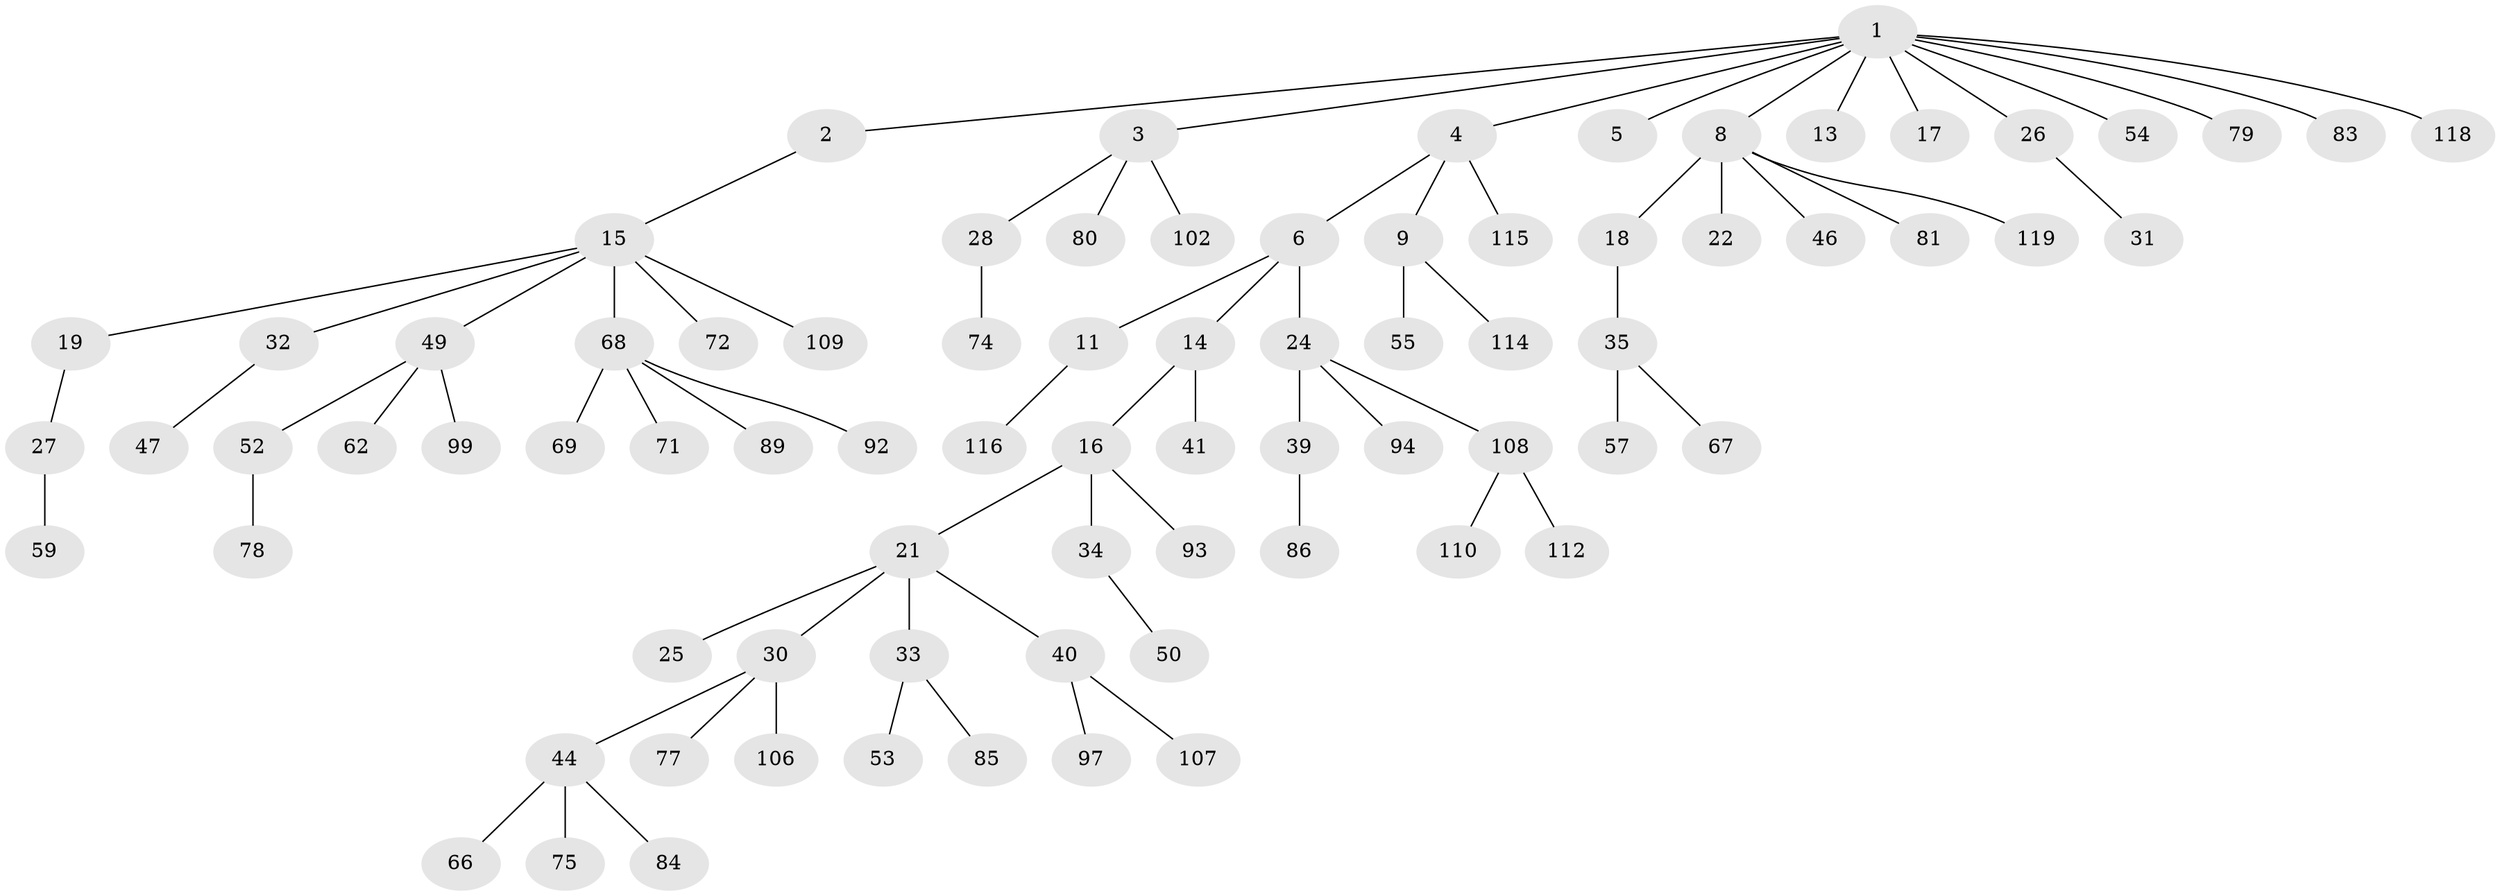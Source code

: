 // original degree distribution, {10: 0.008403361344537815, 2: 0.24369747899159663, 4: 0.07563025210084033, 1: 0.5126050420168067, 5: 0.04201680672268908, 3: 0.1092436974789916, 7: 0.008403361344537815}
// Generated by graph-tools (version 1.1) at 2025/42/03/06/25 10:42:03]
// undirected, 79 vertices, 78 edges
graph export_dot {
graph [start="1"]
  node [color=gray90,style=filled];
  1 [super="+7"];
  2;
  3 [super="+20"];
  4 [super="+95"];
  5;
  6 [super="+12"];
  8 [super="+10"];
  9;
  11 [super="+23"];
  13;
  14;
  15 [super="+29"];
  16 [super="+58"];
  17;
  18 [super="+38"];
  19 [super="+103"];
  21;
  22 [super="+36"];
  24 [super="+96"];
  25 [super="+100"];
  26 [super="+43"];
  27 [super="+64"];
  28;
  30 [super="+104"];
  31 [super="+61"];
  32 [super="+56"];
  33 [super="+65"];
  34;
  35 [super="+37"];
  39 [super="+45"];
  40 [super="+42"];
  41 [super="+48"];
  44 [super="+51"];
  46 [super="+63"];
  47 [super="+60"];
  49 [super="+91"];
  50;
  52 [super="+98"];
  53 [super="+73"];
  54;
  55 [super="+82"];
  57 [super="+105"];
  59 [super="+70"];
  62;
  66;
  67;
  68 [super="+87"];
  69 [super="+76"];
  71;
  72;
  74 [super="+101"];
  75 [super="+90"];
  77;
  78;
  79 [super="+117"];
  80;
  81;
  83;
  84;
  85 [super="+88"];
  86;
  89;
  92;
  93;
  94;
  97;
  99;
  102 [super="+111"];
  106;
  107;
  108 [super="+113"];
  109;
  110;
  112;
  114;
  115;
  116;
  118;
  119;
  1 -- 2;
  1 -- 3;
  1 -- 4;
  1 -- 5;
  1 -- 8;
  1 -- 17;
  1 -- 79;
  1 -- 83;
  1 -- 118;
  1 -- 26;
  1 -- 13;
  1 -- 54;
  2 -- 15;
  3 -- 28;
  3 -- 80;
  3 -- 102;
  4 -- 6;
  4 -- 9;
  4 -- 115;
  6 -- 11;
  6 -- 14;
  6 -- 24;
  8 -- 81;
  8 -- 18;
  8 -- 22;
  8 -- 119;
  8 -- 46;
  9 -- 55;
  9 -- 114;
  11 -- 116;
  14 -- 16;
  14 -- 41;
  15 -- 19;
  15 -- 32;
  15 -- 49;
  15 -- 68;
  15 -- 109;
  15 -- 72;
  16 -- 21;
  16 -- 34;
  16 -- 93;
  18 -- 35;
  19 -- 27;
  21 -- 25;
  21 -- 30;
  21 -- 33;
  21 -- 40;
  24 -- 39;
  24 -- 94;
  24 -- 108;
  26 -- 31;
  27 -- 59;
  28 -- 74;
  30 -- 44;
  30 -- 77;
  30 -- 106;
  32 -- 47;
  33 -- 53;
  33 -- 85;
  34 -- 50;
  35 -- 57;
  35 -- 67;
  39 -- 86;
  40 -- 97;
  40 -- 107;
  44 -- 75;
  44 -- 84;
  44 -- 66;
  49 -- 52;
  49 -- 62;
  49 -- 99;
  52 -- 78;
  68 -- 69;
  68 -- 71;
  68 -- 89;
  68 -- 92;
  108 -- 110;
  108 -- 112;
}
